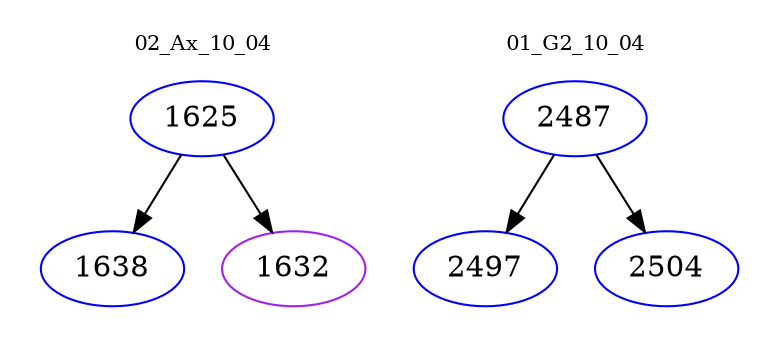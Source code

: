 digraph{
subgraph cluster_0 {
color = white
label = "02_Ax_10_04";
fontsize=10;
T0_1625 [label="1625", color="blue"]
T0_1625 -> T0_1638 [color="black"]
T0_1638 [label="1638", color="blue"]
T0_1625 -> T0_1632 [color="black"]
T0_1632 [label="1632", color="purple"]
}
subgraph cluster_1 {
color = white
label = "01_G2_10_04";
fontsize=10;
T1_2487 [label="2487", color="blue"]
T1_2487 -> T1_2497 [color="black"]
T1_2497 [label="2497", color="blue"]
T1_2487 -> T1_2504 [color="black"]
T1_2504 [label="2504", color="blue"]
}
}
